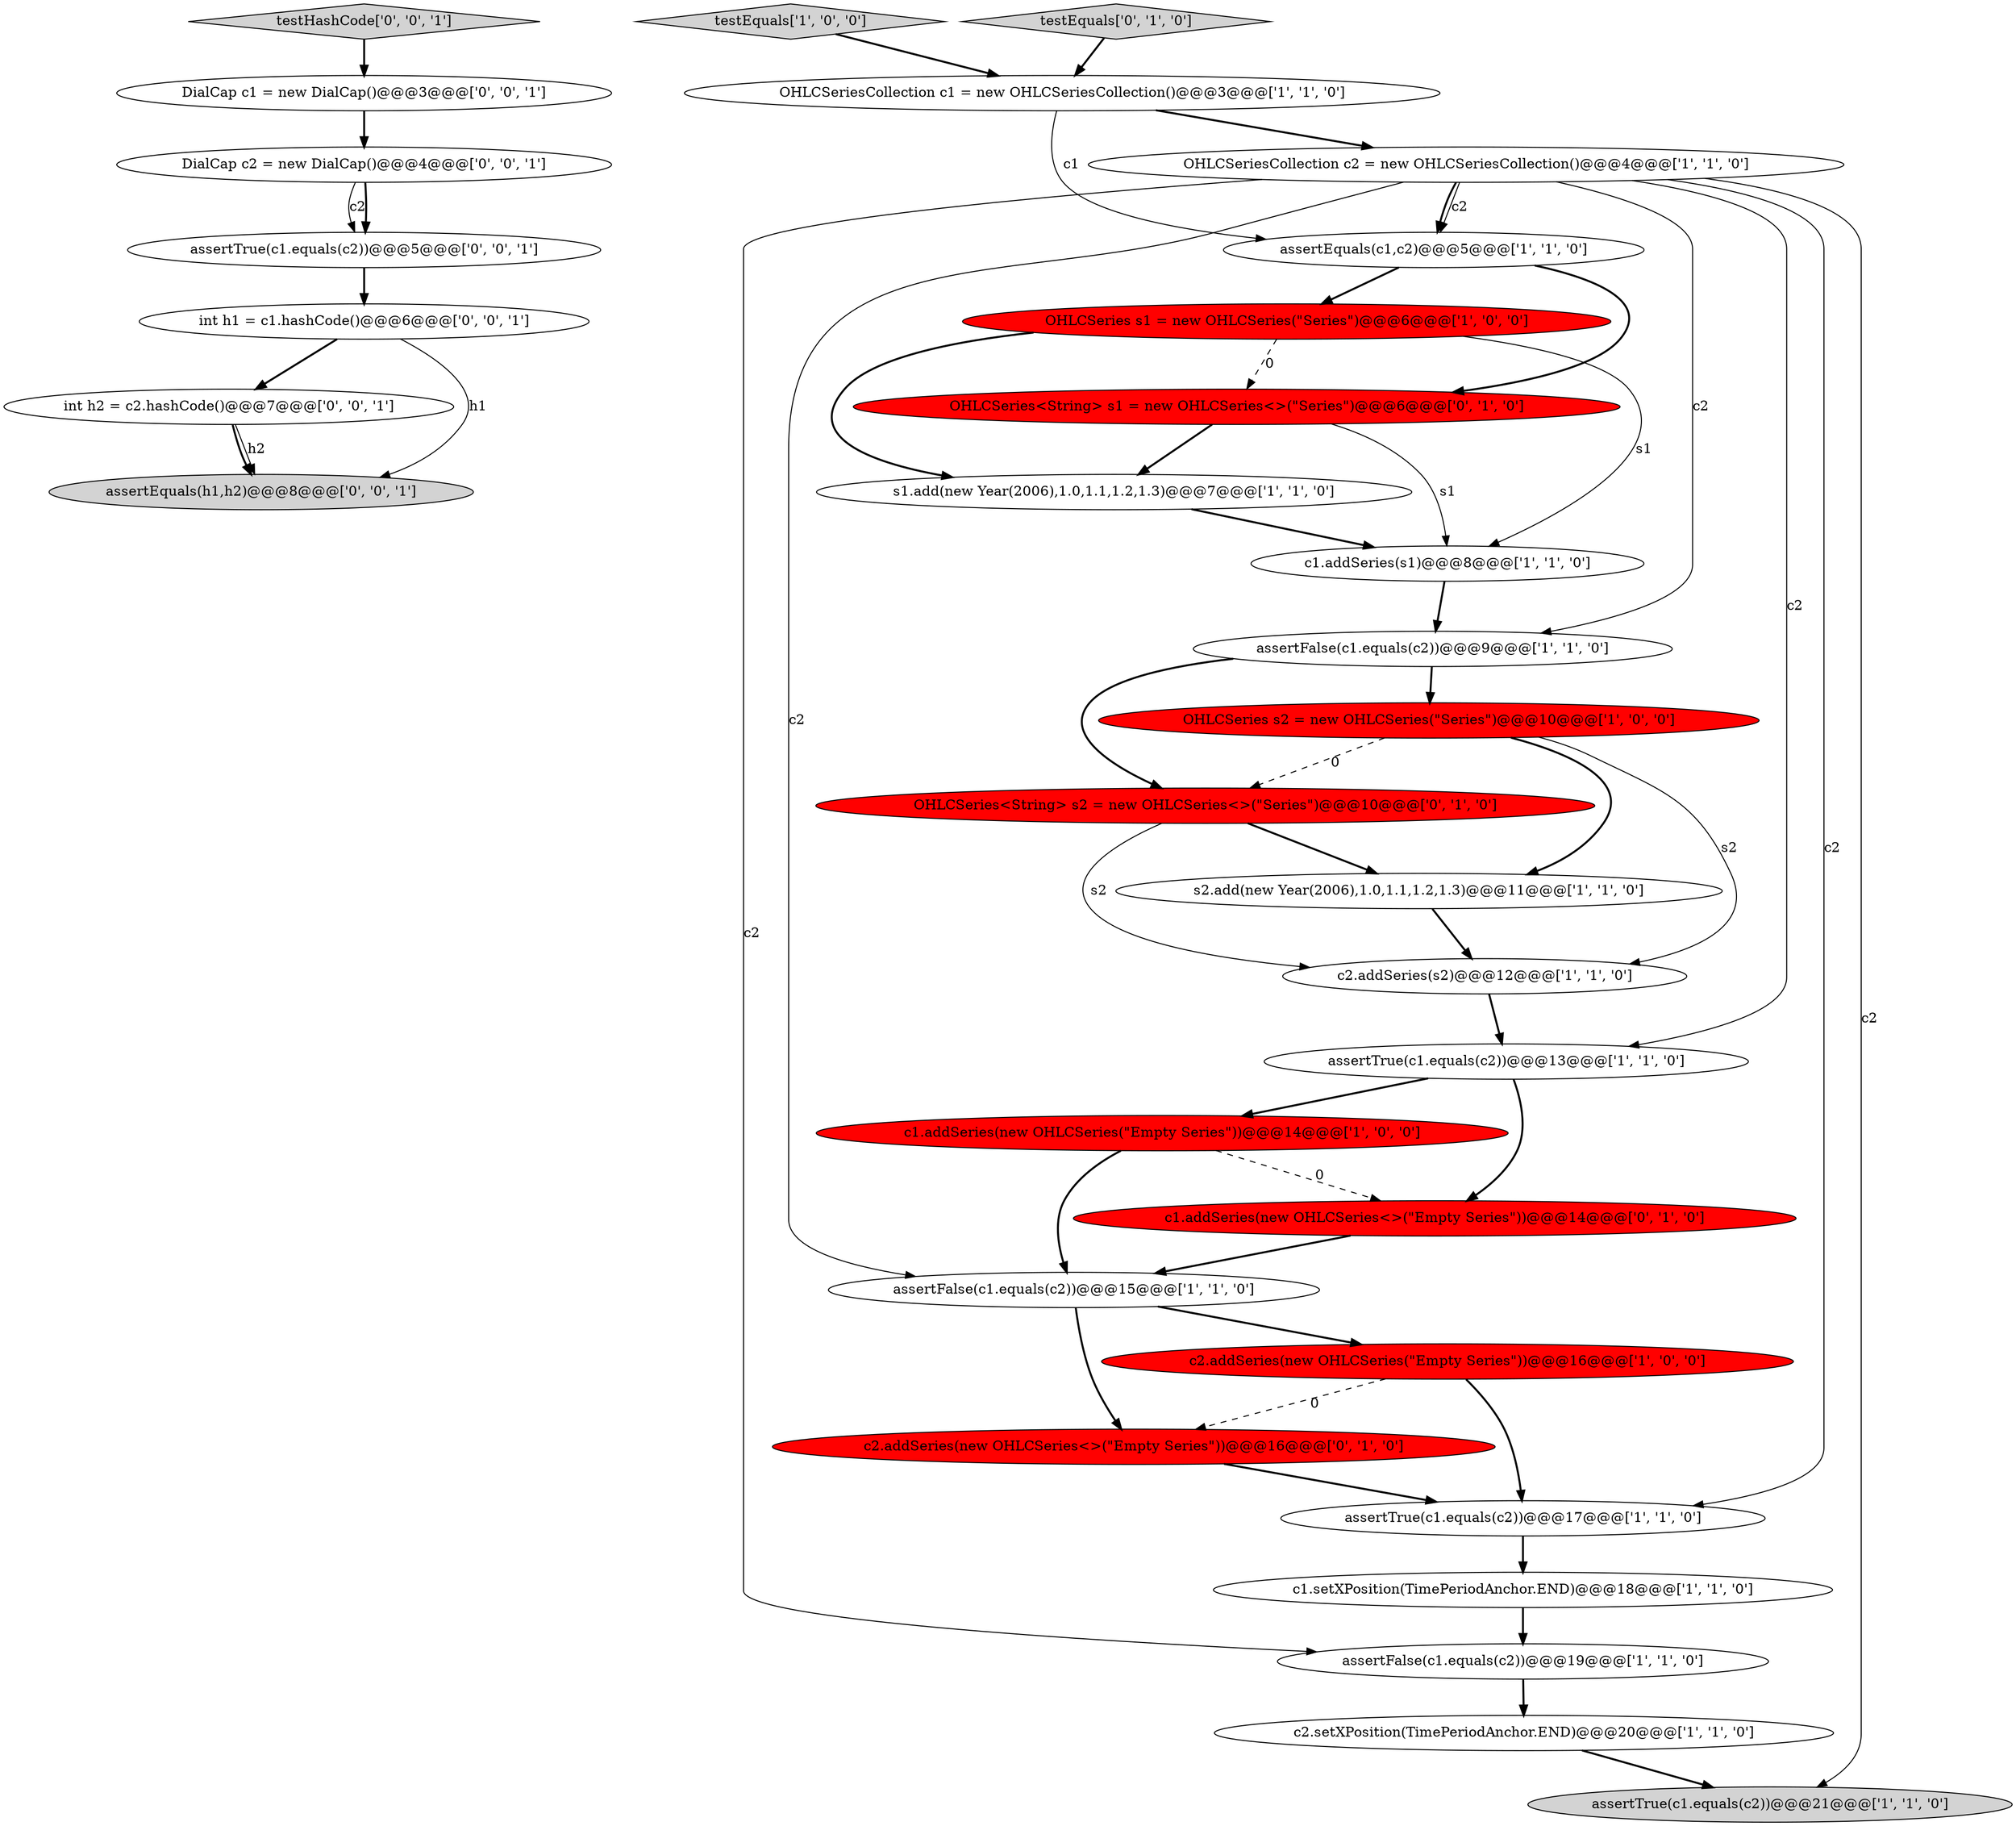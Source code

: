 digraph {
31 [style = filled, label = "DialCap c1 = new DialCap()@@@3@@@['0', '0', '1']", fillcolor = white, shape = ellipse image = "AAA0AAABBB3BBB"];
9 [style = filled, label = "assertEquals(c1,c2)@@@5@@@['1', '1', '0']", fillcolor = white, shape = ellipse image = "AAA0AAABBB1BBB"];
19 [style = filled, label = "c2.setXPosition(TimePeriodAnchor.END)@@@20@@@['1', '1', '0']", fillcolor = white, shape = ellipse image = "AAA0AAABBB1BBB"];
8 [style = filled, label = "testEquals['1', '0', '0']", fillcolor = lightgray, shape = diamond image = "AAA0AAABBB1BBB"];
28 [style = filled, label = "DialCap c2 = new DialCap()@@@4@@@['0', '0', '1']", fillcolor = white, shape = ellipse image = "AAA0AAABBB3BBB"];
26 [style = filled, label = "int h2 = c2.hashCode()@@@7@@@['0', '0', '1']", fillcolor = white, shape = ellipse image = "AAA0AAABBB3BBB"];
25 [style = filled, label = "assertTrue(c1.equals(c2))@@@5@@@['0', '0', '1']", fillcolor = white, shape = ellipse image = "AAA0AAABBB3BBB"];
16 [style = filled, label = "OHLCSeriesCollection c2 = new OHLCSeriesCollection()@@@4@@@['1', '1', '0']", fillcolor = white, shape = ellipse image = "AAA0AAABBB1BBB"];
15 [style = filled, label = "c1.setXPosition(TimePeriodAnchor.END)@@@18@@@['1', '1', '0']", fillcolor = white, shape = ellipse image = "AAA0AAABBB1BBB"];
17 [style = filled, label = "assertFalse(c1.equals(c2))@@@19@@@['1', '1', '0']", fillcolor = white, shape = ellipse image = "AAA0AAABBB1BBB"];
24 [style = filled, label = "OHLCSeries<String> s2 = new OHLCSeries<>(\"Series\")@@@10@@@['0', '1', '0']", fillcolor = red, shape = ellipse image = "AAA1AAABBB2BBB"];
3 [style = filled, label = "assertFalse(c1.equals(c2))@@@9@@@['1', '1', '0']", fillcolor = white, shape = ellipse image = "AAA0AAABBB1BBB"];
13 [style = filled, label = "c2.addSeries(new OHLCSeries(\"Empty Series\"))@@@16@@@['1', '0', '0']", fillcolor = red, shape = ellipse image = "AAA1AAABBB1BBB"];
23 [style = filled, label = "OHLCSeries<String> s1 = new OHLCSeries<>(\"Series\")@@@6@@@['0', '1', '0']", fillcolor = red, shape = ellipse image = "AAA1AAABBB2BBB"];
22 [style = filled, label = "c2.addSeries(new OHLCSeries<>(\"Empty Series\"))@@@16@@@['0', '1', '0']", fillcolor = red, shape = ellipse image = "AAA1AAABBB2BBB"];
1 [style = filled, label = "OHLCSeriesCollection c1 = new OHLCSeriesCollection()@@@3@@@['1', '1', '0']", fillcolor = white, shape = ellipse image = "AAA0AAABBB1BBB"];
10 [style = filled, label = "OHLCSeries s2 = new OHLCSeries(\"Series\")@@@10@@@['1', '0', '0']", fillcolor = red, shape = ellipse image = "AAA1AAABBB1BBB"];
14 [style = filled, label = "assertFalse(c1.equals(c2))@@@15@@@['1', '1', '0']", fillcolor = white, shape = ellipse image = "AAA0AAABBB1BBB"];
20 [style = filled, label = "c1.addSeries(new OHLCSeries<>(\"Empty Series\"))@@@14@@@['0', '1', '0']", fillcolor = red, shape = ellipse image = "AAA1AAABBB2BBB"];
12 [style = filled, label = "c1.addSeries(s1)@@@8@@@['1', '1', '0']", fillcolor = white, shape = ellipse image = "AAA0AAABBB1BBB"];
30 [style = filled, label = "assertEquals(h1,h2)@@@8@@@['0', '0', '1']", fillcolor = lightgray, shape = ellipse image = "AAA0AAABBB3BBB"];
11 [style = filled, label = "assertTrue(c1.equals(c2))@@@21@@@['1', '1', '0']", fillcolor = lightgray, shape = ellipse image = "AAA0AAABBB1BBB"];
6 [style = filled, label = "OHLCSeries s1 = new OHLCSeries(\"Series\")@@@6@@@['1', '0', '0']", fillcolor = red, shape = ellipse image = "AAA1AAABBB1BBB"];
7 [style = filled, label = "assertTrue(c1.equals(c2))@@@17@@@['1', '1', '0']", fillcolor = white, shape = ellipse image = "AAA0AAABBB1BBB"];
5 [style = filled, label = "c2.addSeries(s2)@@@12@@@['1', '1', '0']", fillcolor = white, shape = ellipse image = "AAA0AAABBB1BBB"];
29 [style = filled, label = "testHashCode['0', '0', '1']", fillcolor = lightgray, shape = diamond image = "AAA0AAABBB3BBB"];
18 [style = filled, label = "c1.addSeries(new OHLCSeries(\"Empty Series\"))@@@14@@@['1', '0', '0']", fillcolor = red, shape = ellipse image = "AAA1AAABBB1BBB"];
27 [style = filled, label = "int h1 = c1.hashCode()@@@6@@@['0', '0', '1']", fillcolor = white, shape = ellipse image = "AAA0AAABBB3BBB"];
2 [style = filled, label = "assertTrue(c1.equals(c2))@@@13@@@['1', '1', '0']", fillcolor = white, shape = ellipse image = "AAA0AAABBB1BBB"];
4 [style = filled, label = "s1.add(new Year(2006),1.0,1.1,1.2,1.3)@@@7@@@['1', '1', '0']", fillcolor = white, shape = ellipse image = "AAA0AAABBB1BBB"];
21 [style = filled, label = "testEquals['0', '1', '0']", fillcolor = lightgray, shape = diamond image = "AAA0AAABBB2BBB"];
0 [style = filled, label = "s2.add(new Year(2006),1.0,1.1,1.2,1.3)@@@11@@@['1', '1', '0']", fillcolor = white, shape = ellipse image = "AAA0AAABBB1BBB"];
2->20 [style = bold, label=""];
3->24 [style = bold, label=""];
16->11 [style = solid, label="c2"];
24->0 [style = bold, label=""];
16->9 [style = solid, label="c2"];
6->12 [style = solid, label="s1"];
10->5 [style = solid, label="s2"];
28->25 [style = solid, label="c2"];
29->31 [style = bold, label=""];
14->22 [style = bold, label=""];
23->4 [style = bold, label=""];
16->14 [style = solid, label="c2"];
2->18 [style = bold, label=""];
19->11 [style = bold, label=""];
20->14 [style = bold, label=""];
16->7 [style = solid, label="c2"];
17->19 [style = bold, label=""];
22->7 [style = bold, label=""];
9->6 [style = bold, label=""];
26->30 [style = bold, label=""];
9->23 [style = bold, label=""];
8->1 [style = bold, label=""];
3->10 [style = bold, label=""];
6->4 [style = bold, label=""];
25->27 [style = bold, label=""];
5->2 [style = bold, label=""];
15->17 [style = bold, label=""];
16->2 [style = solid, label="c2"];
1->16 [style = bold, label=""];
13->7 [style = bold, label=""];
24->5 [style = solid, label="s2"];
18->20 [style = dashed, label="0"];
10->0 [style = bold, label=""];
21->1 [style = bold, label=""];
16->17 [style = solid, label="c2"];
26->30 [style = solid, label="h2"];
4->12 [style = bold, label=""];
28->25 [style = bold, label=""];
7->15 [style = bold, label=""];
12->3 [style = bold, label=""];
31->28 [style = bold, label=""];
14->13 [style = bold, label=""];
1->9 [style = solid, label="c1"];
23->12 [style = solid, label="s1"];
27->30 [style = solid, label="h1"];
13->22 [style = dashed, label="0"];
18->14 [style = bold, label=""];
16->3 [style = solid, label="c2"];
16->9 [style = bold, label=""];
6->23 [style = dashed, label="0"];
10->24 [style = dashed, label="0"];
0->5 [style = bold, label=""];
27->26 [style = bold, label=""];
}
